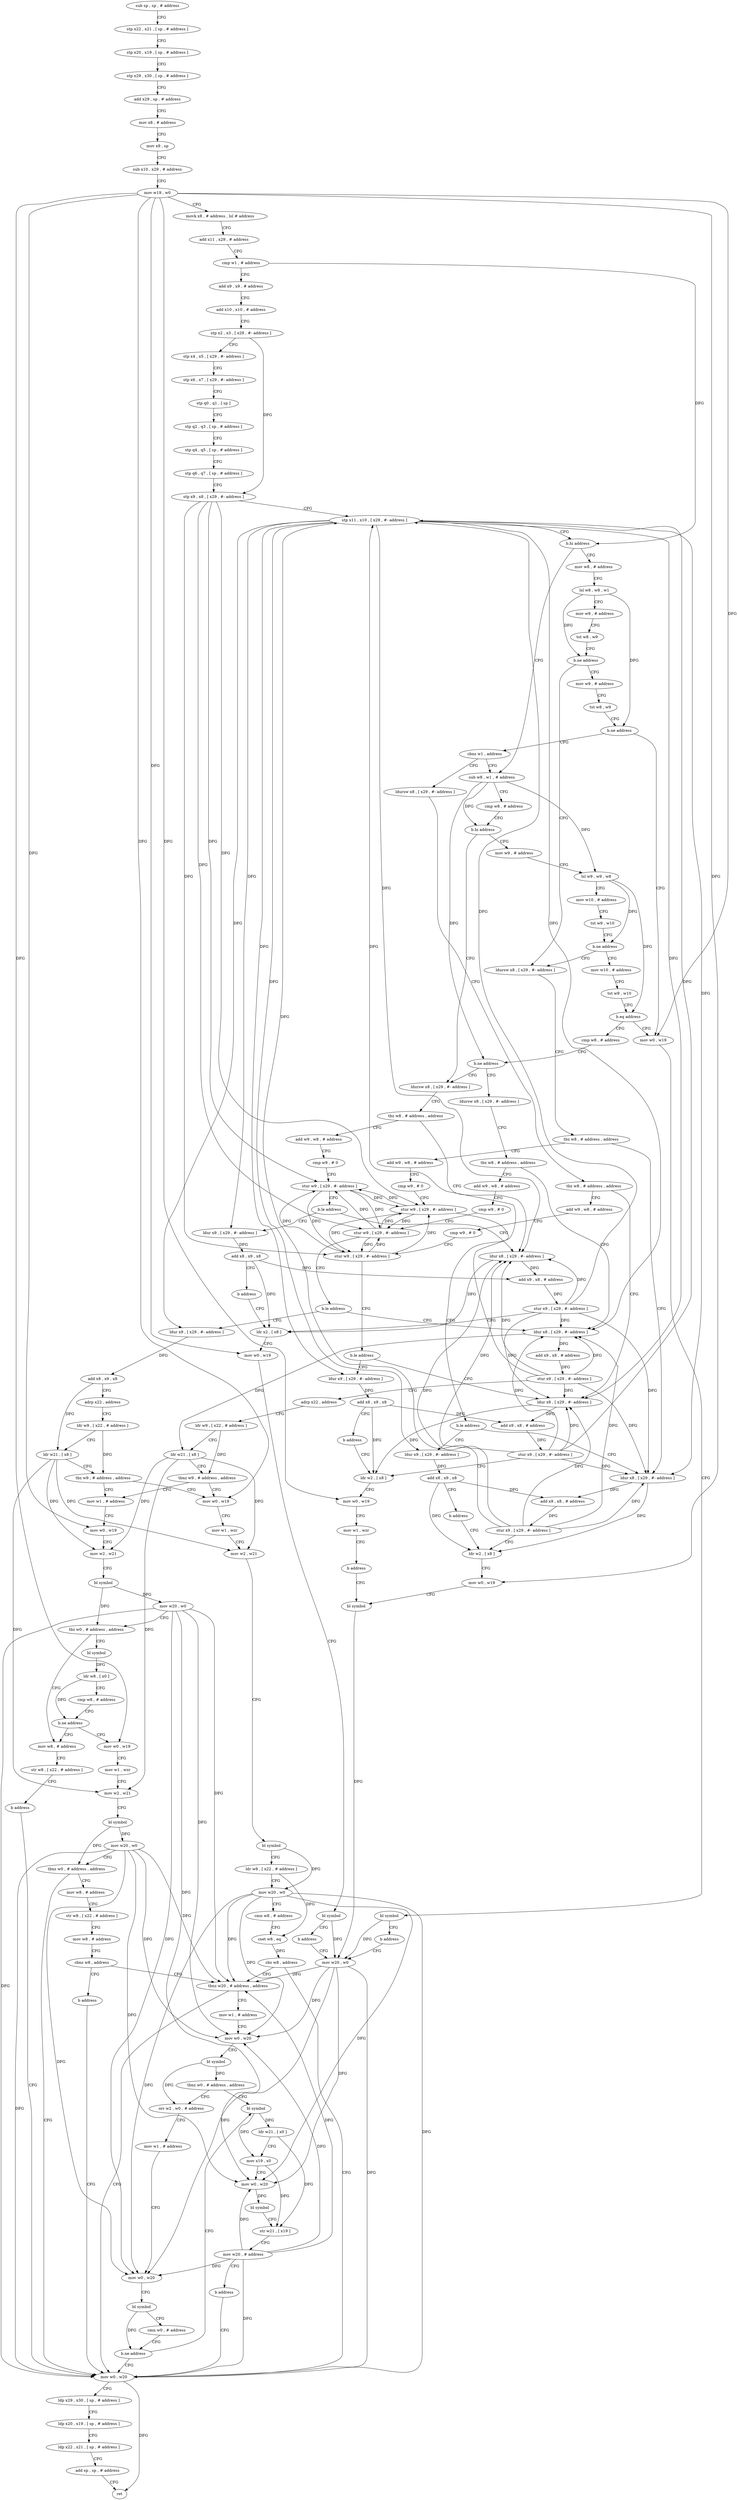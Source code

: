 digraph "func" {
"4272844" [label = "sub sp , sp , # address" ]
"4272848" [label = "stp x22 , x21 , [ sp , # address ]" ]
"4272852" [label = "stp x20 , x19 , [ sp , # address ]" ]
"4272856" [label = "stp x29 , x30 , [ sp , # address ]" ]
"4272860" [label = "add x29 , sp , # address" ]
"4272864" [label = "mov x8 , # address" ]
"4272868" [label = "mov x9 , sp" ]
"4272872" [label = "sub x10 , x29 , # address" ]
"4272876" [label = "mov w19 , w0" ]
"4272880" [label = "movk x8 , # address , lsl # address" ]
"4272884" [label = "add x11 , x29 , # address" ]
"4272888" [label = "cmp w1 , # address" ]
"4272892" [label = "add x9 , x9 , # address" ]
"4272896" [label = "add x10 , x10 , # address" ]
"4272900" [label = "stp x2 , x3 , [ x29 , #- address ]" ]
"4272904" [label = "stp x4 , x5 , [ x29 , #- address ]" ]
"4272908" [label = "stp x6 , x7 , [ x29 , #- address ]" ]
"4272912" [label = "stp q0 , q1 , [ sp ]" ]
"4272916" [label = "stp q2 , q3 , [ sp , # address ]" ]
"4272920" [label = "stp q4 , q5 , [ sp , # address ]" ]
"4272924" [label = "stp q6 , q7 , [ sp , # address ]" ]
"4272928" [label = "stp x9 , x8 , [ x29 , #- address ]" ]
"4272932" [label = "stp x11 , x10 , [ x29 , #- address ]" ]
"4272936" [label = "b.hi address" ]
"4273028" [label = "sub w8 , w1 , # address" ]
"4272940" [label = "mov w8 , # address" ]
"4273032" [label = "cmp w8 , # address" ]
"4273036" [label = "b.hi address" ]
"4273304" [label = "ldursw x8 , [ x29 , #- address ]" ]
"4273040" [label = "mov w9 , # address" ]
"4272944" [label = "lsl w8 , w8 , w1" ]
"4272948" [label = "mov w9 , # address" ]
"4272952" [label = "tst w8 , w9" ]
"4272956" [label = "b.ne address" ]
"4273084" [label = "ldursw x8 , [ x29 , #- address ]" ]
"4272960" [label = "mov w9 , # address" ]
"4273308" [label = "tbz w8 , # address , address" ]
"4273328" [label = "ldur x8 , [ x29 , #- address ]" ]
"4273312" [label = "add w9 , w8 , # address" ]
"4273044" [label = "lsl w9 , w9 , w8" ]
"4273048" [label = "mov w10 , # address" ]
"4273052" [label = "tst w9 , w10" ]
"4273056" [label = "b.ne address" ]
"4273060" [label = "mov w10 , # address" ]
"4273088" [label = "tbz w8 , # address , address" ]
"4273108" [label = "ldur x8 , [ x29 , #- address ]" ]
"4273092" [label = "add w9 , w8 , # address" ]
"4272964" [label = "tst w8 , w9" ]
"4272968" [label = "b.ne address" ]
"4273072" [label = "mov w0 , w19" ]
"4272972" [label = "cbnz w1 , address" ]
"4273332" [label = "add x9 , x8 , # address" ]
"4273336" [label = "stur x9 , [ x29 , #- address ]" ]
"4273340" [label = "ldr x2 , [ x8 ]" ]
"4273316" [label = "cmp w9 , # 0" ]
"4273320" [label = "stur w9 , [ x29 , #- address ]" ]
"4273324" [label = "b.le address" ]
"4273528" [label = "ldur x9 , [ x29 , #- address ]" ]
"4273064" [label = "tst w9 , w10" ]
"4273068" [label = "b.eq address" ]
"4273160" [label = "cmp w8 , # address" ]
"4273112" [label = "add x9 , x8 , # address" ]
"4273116" [label = "stur x9 , [ x29 , #- address ]" ]
"4273120" [label = "ldr w2 , [ x8 ]" ]
"4273096" [label = "cmp w9 , # 0" ]
"4273100" [label = "stur w9 , [ x29 , #- address ]" ]
"4273104" [label = "b.le address" ]
"4273356" [label = "ldur x9 , [ x29 , #- address ]" ]
"4273076" [label = "bl symbol" ]
"4273080" [label = "b address" ]
"4273132" [label = "mov w20 , w0" ]
"4272976" [label = "ldursw x8 , [ x29 , #- address ]" ]
"4273136" [label = "mov w0 , w20" ]
"4273532" [label = "add x8 , x9 , x8" ]
"4273536" [label = "b address" ]
"4273164" [label = "b.ne address" ]
"4273168" [label = "ldursw x8 , [ x29 , #- address ]" ]
"4273360" [label = "add x8 , x9 , x8" ]
"4273364" [label = "b address" ]
"4272980" [label = "tbz w8 , # address , address" ]
"4273000" [label = "ldur x8 , [ x29 , #- address ]" ]
"4272984" [label = "add w9 , w8 , # address" ]
"4273344" [label = "mov w0 , w19" ]
"4273348" [label = "bl symbol" ]
"4273352" [label = "b address" ]
"4273172" [label = "tbz w8 , # address , address" ]
"4273192" [label = "ldur x8 , [ x29 , #- address ]" ]
"4273176" [label = "add w9 , w8 , # address" ]
"4273124" [label = "mov w0 , w19" ]
"4273128" [label = "bl symbol" ]
"4273004" [label = "add x9 , x8 , # address" ]
"4273008" [label = "stur x9 , [ x29 , #- address ]" ]
"4273012" [label = "ldr w2 , [ x8 ]" ]
"4272988" [label = "cmp w9 , # 0" ]
"4272992" [label = "stur w9 , [ x29 , #- address ]" ]
"4272996" [label = "b.le address" ]
"4273380" [label = "ldur x9 , [ x29 , #- address ]" ]
"4273196" [label = "add x9 , x8 , # address" ]
"4273200" [label = "stur x9 , [ x29 , #- address ]" ]
"4273204" [label = "adrp x22 , address" ]
"4273208" [label = "ldr w9 , [ x22 , # address ]" ]
"4273212" [label = "ldr w21 , [ x8 ]" ]
"4273216" [label = "tbnz w9 , # address , address" ]
"4273416" [label = "mov w0 , w19" ]
"4273220" [label = "mov w1 , # address" ]
"4273180" [label = "cmp w9 , # 0" ]
"4273184" [label = "stur w9 , [ x29 , #- address ]" ]
"4273188" [label = "b.le address" ]
"4273392" [label = "ldur x9 , [ x29 , #- address ]" ]
"4273384" [label = "add x8 , x9 , x8" ]
"4273388" [label = "b address" ]
"4273420" [label = "mov w1 , wzr" ]
"4273424" [label = "mov w2 , w21" ]
"4273428" [label = "bl symbol" ]
"4273432" [label = "ldr w8 , [ x22 , # address ]" ]
"4273436" [label = "mov w20 , w0" ]
"4273440" [label = "cmn w8 , # address" ]
"4273444" [label = "cset w8 , eq" ]
"4273448" [label = "cbz w8 , address" ]
"4273452" [label = "tbnz w20 , # address , address" ]
"4273224" [label = "mov w0 , w19" ]
"4273228" [label = "mov w2 , w21" ]
"4273232" [label = "bl symbol" ]
"4273236" [label = "mov w20 , w0" ]
"4273240" [label = "tbz w0 , # address , address" ]
"4273368" [label = "mov w8 , # address" ]
"4273244" [label = "bl symbol" ]
"4273396" [label = "add x8 , x9 , x8" ]
"4273400" [label = "adrp x22 , address" ]
"4273404" [label = "ldr w9 , [ x22 , # address ]" ]
"4273408" [label = "ldr w21 , [ x8 ]" ]
"4273412" [label = "tbz w9 , # address , address" ]
"4273016" [label = "mov w0 , w19" ]
"4273020" [label = "mov w1 , wzr" ]
"4273024" [label = "b address" ]
"4273140" [label = "ldp x29 , x30 , [ sp , # address ]" ]
"4273144" [label = "ldp x20 , x19 , [ sp , # address ]" ]
"4273148" [label = "ldp x22 , x21 , [ sp , # address ]" ]
"4273152" [label = "add sp , sp , # address" ]
"4273156" [label = "ret" ]
"4273456" [label = "mov w1 , # address" ]
"4273372" [label = "str w8 , [ x22 , # address ]" ]
"4273376" [label = "b address" ]
"4273248" [label = "ldr w8 , [ x0 ]" ]
"4273252" [label = "cmp w8 , # address" ]
"4273256" [label = "b.ne address" ]
"4273260" [label = "mov w0 , w19" ]
"4273460" [label = "mov w0 , w20" ]
"4273464" [label = "bl symbol" ]
"4273468" [label = "tbnz w0 , # address , address" ]
"4273496" [label = "bl symbol" ]
"4273472" [label = "orr w2 , w0 , # address" ]
"4273264" [label = "mov w1 , wzr" ]
"4273268" [label = "mov w2 , w21" ]
"4273272" [label = "bl symbol" ]
"4273276" [label = "mov w20 , w0" ]
"4273280" [label = "tbnz w0 , # address , address" ]
"4273284" [label = "mov w8 , # address" ]
"4273500" [label = "ldr w21 , [ x0 ]" ]
"4273504" [label = "mov x19 , x0" ]
"4273508" [label = "mov w0 , w20" ]
"4273512" [label = "bl symbol" ]
"4273516" [label = "str w21 , [ x19 ]" ]
"4273520" [label = "mov w20 , # address" ]
"4273524" [label = "b address" ]
"4273476" [label = "mov w1 , # address" ]
"4273480" [label = "mov w0 , w20" ]
"4273484" [label = "bl symbol" ]
"4273488" [label = "cmn w0 , # address" ]
"4273492" [label = "b.ne address" ]
"4273288" [label = "str w8 , [ x22 , # address ]" ]
"4273292" [label = "mov w8 , # address" ]
"4273296" [label = "cbnz w8 , address" ]
"4273300" [label = "b address" ]
"4272844" -> "4272848" [ label = "CFG" ]
"4272848" -> "4272852" [ label = "CFG" ]
"4272852" -> "4272856" [ label = "CFG" ]
"4272856" -> "4272860" [ label = "CFG" ]
"4272860" -> "4272864" [ label = "CFG" ]
"4272864" -> "4272868" [ label = "CFG" ]
"4272868" -> "4272872" [ label = "CFG" ]
"4272872" -> "4272876" [ label = "CFG" ]
"4272876" -> "4272880" [ label = "CFG" ]
"4272876" -> "4273072" [ label = "DFG" ]
"4272876" -> "4273344" [ label = "DFG" ]
"4272876" -> "4273124" [ label = "DFG" ]
"4272876" -> "4273016" [ label = "DFG" ]
"4272876" -> "4273416" [ label = "DFG" ]
"4272876" -> "4273224" [ label = "DFG" ]
"4272876" -> "4273260" [ label = "DFG" ]
"4272880" -> "4272884" [ label = "CFG" ]
"4272884" -> "4272888" [ label = "CFG" ]
"4272888" -> "4272892" [ label = "CFG" ]
"4272888" -> "4272936" [ label = "DFG" ]
"4272892" -> "4272896" [ label = "CFG" ]
"4272896" -> "4272900" [ label = "CFG" ]
"4272900" -> "4272904" [ label = "CFG" ]
"4272900" -> "4272928" [ label = "DFG" ]
"4272904" -> "4272908" [ label = "CFG" ]
"4272908" -> "4272912" [ label = "CFG" ]
"4272912" -> "4272916" [ label = "CFG" ]
"4272916" -> "4272920" [ label = "CFG" ]
"4272920" -> "4272924" [ label = "CFG" ]
"4272924" -> "4272928" [ label = "CFG" ]
"4272928" -> "4272932" [ label = "CFG" ]
"4272928" -> "4273320" [ label = "DFG" ]
"4272928" -> "4273100" [ label = "DFG" ]
"4272928" -> "4272992" [ label = "DFG" ]
"4272928" -> "4273184" [ label = "DFG" ]
"4272932" -> "4272936" [ label = "CFG" ]
"4272932" -> "4273328" [ label = "DFG" ]
"4272932" -> "4273108" [ label = "DFG" ]
"4272932" -> "4273000" [ label = "DFG" ]
"4272932" -> "4273192" [ label = "DFG" ]
"4272932" -> "4273528" [ label = "DFG" ]
"4272932" -> "4273356" [ label = "DFG" ]
"4272932" -> "4273380" [ label = "DFG" ]
"4272932" -> "4273392" [ label = "DFG" ]
"4272936" -> "4273028" [ label = "CFG" ]
"4272936" -> "4272940" [ label = "CFG" ]
"4273028" -> "4273032" [ label = "CFG" ]
"4273028" -> "4273036" [ label = "DFG" ]
"4273028" -> "4273044" [ label = "DFG" ]
"4273028" -> "4273164" [ label = "DFG" ]
"4272940" -> "4272944" [ label = "CFG" ]
"4273032" -> "4273036" [ label = "CFG" ]
"4273036" -> "4273304" [ label = "CFG" ]
"4273036" -> "4273040" [ label = "CFG" ]
"4273304" -> "4273308" [ label = "CFG" ]
"4273040" -> "4273044" [ label = "CFG" ]
"4272944" -> "4272948" [ label = "CFG" ]
"4272944" -> "4272956" [ label = "DFG" ]
"4272944" -> "4272968" [ label = "DFG" ]
"4272948" -> "4272952" [ label = "CFG" ]
"4272952" -> "4272956" [ label = "CFG" ]
"4272956" -> "4273084" [ label = "CFG" ]
"4272956" -> "4272960" [ label = "CFG" ]
"4273084" -> "4273088" [ label = "CFG" ]
"4272960" -> "4272964" [ label = "CFG" ]
"4273308" -> "4273328" [ label = "CFG" ]
"4273308" -> "4273312" [ label = "CFG" ]
"4273328" -> "4273332" [ label = "DFG" ]
"4273328" -> "4273340" [ label = "DFG" ]
"4273312" -> "4273316" [ label = "CFG" ]
"4273044" -> "4273048" [ label = "CFG" ]
"4273044" -> "4273056" [ label = "DFG" ]
"4273044" -> "4273068" [ label = "DFG" ]
"4273048" -> "4273052" [ label = "CFG" ]
"4273052" -> "4273056" [ label = "CFG" ]
"4273056" -> "4273084" [ label = "CFG" ]
"4273056" -> "4273060" [ label = "CFG" ]
"4273060" -> "4273064" [ label = "CFG" ]
"4273088" -> "4273108" [ label = "CFG" ]
"4273088" -> "4273092" [ label = "CFG" ]
"4273108" -> "4273112" [ label = "DFG" ]
"4273108" -> "4273120" [ label = "DFG" ]
"4273092" -> "4273096" [ label = "CFG" ]
"4272964" -> "4272968" [ label = "CFG" ]
"4272968" -> "4273072" [ label = "CFG" ]
"4272968" -> "4272972" [ label = "CFG" ]
"4273072" -> "4273076" [ label = "CFG" ]
"4272972" -> "4273028" [ label = "CFG" ]
"4272972" -> "4272976" [ label = "CFG" ]
"4273332" -> "4273336" [ label = "DFG" ]
"4273336" -> "4273340" [ label = "CFG" ]
"4273336" -> "4272932" [ label = "DFG" ]
"4273336" -> "4273328" [ label = "DFG" ]
"4273336" -> "4273108" [ label = "DFG" ]
"4273336" -> "4273000" [ label = "DFG" ]
"4273336" -> "4273192" [ label = "DFG" ]
"4273340" -> "4273344" [ label = "CFG" ]
"4273316" -> "4273320" [ label = "CFG" ]
"4273320" -> "4273324" [ label = "CFG" ]
"4273320" -> "4273100" [ label = "DFG" ]
"4273320" -> "4272992" [ label = "DFG" ]
"4273320" -> "4273184" [ label = "DFG" ]
"4273324" -> "4273528" [ label = "CFG" ]
"4273324" -> "4273328" [ label = "CFG" ]
"4273528" -> "4273532" [ label = "DFG" ]
"4273064" -> "4273068" [ label = "CFG" ]
"4273068" -> "4273160" [ label = "CFG" ]
"4273068" -> "4273072" [ label = "CFG" ]
"4273160" -> "4273164" [ label = "CFG" ]
"4273112" -> "4273116" [ label = "DFG" ]
"4273116" -> "4273120" [ label = "CFG" ]
"4273116" -> "4272932" [ label = "DFG" ]
"4273116" -> "4273328" [ label = "DFG" ]
"4273116" -> "4273108" [ label = "DFG" ]
"4273116" -> "4273000" [ label = "DFG" ]
"4273116" -> "4273192" [ label = "DFG" ]
"4273120" -> "4273124" [ label = "CFG" ]
"4273096" -> "4273100" [ label = "CFG" ]
"4273100" -> "4273104" [ label = "CFG" ]
"4273100" -> "4273320" [ label = "DFG" ]
"4273100" -> "4272992" [ label = "DFG" ]
"4273100" -> "4273184" [ label = "DFG" ]
"4273104" -> "4273356" [ label = "CFG" ]
"4273104" -> "4273108" [ label = "CFG" ]
"4273356" -> "4273360" [ label = "DFG" ]
"4273076" -> "4273080" [ label = "CFG" ]
"4273076" -> "4273132" [ label = "DFG" ]
"4273080" -> "4273132" [ label = "CFG" ]
"4273132" -> "4273136" [ label = "DFG" ]
"4273132" -> "4273452" [ label = "DFG" ]
"4273132" -> "4273460" [ label = "DFG" ]
"4273132" -> "4273508" [ label = "DFG" ]
"4273132" -> "4273480" [ label = "DFG" ]
"4272976" -> "4272980" [ label = "CFG" ]
"4273136" -> "4273140" [ label = "CFG" ]
"4273136" -> "4273156" [ label = "DFG" ]
"4273532" -> "4273536" [ label = "CFG" ]
"4273532" -> "4273332" [ label = "DFG" ]
"4273532" -> "4273340" [ label = "DFG" ]
"4273536" -> "4273340" [ label = "CFG" ]
"4273164" -> "4273304" [ label = "CFG" ]
"4273164" -> "4273168" [ label = "CFG" ]
"4273168" -> "4273172" [ label = "CFG" ]
"4273360" -> "4273364" [ label = "CFG" ]
"4273360" -> "4273112" [ label = "DFG" ]
"4273360" -> "4273120" [ label = "DFG" ]
"4273364" -> "4273120" [ label = "CFG" ]
"4272980" -> "4273000" [ label = "CFG" ]
"4272980" -> "4272984" [ label = "CFG" ]
"4273000" -> "4273004" [ label = "DFG" ]
"4273000" -> "4273012" [ label = "DFG" ]
"4272984" -> "4272988" [ label = "CFG" ]
"4273344" -> "4273348" [ label = "CFG" ]
"4273348" -> "4273352" [ label = "CFG" ]
"4273348" -> "4273132" [ label = "DFG" ]
"4273352" -> "4273132" [ label = "CFG" ]
"4273172" -> "4273192" [ label = "CFG" ]
"4273172" -> "4273176" [ label = "CFG" ]
"4273192" -> "4273196" [ label = "DFG" ]
"4273192" -> "4273212" [ label = "DFG" ]
"4273176" -> "4273180" [ label = "CFG" ]
"4273124" -> "4273128" [ label = "CFG" ]
"4273128" -> "4273132" [ label = "DFG" ]
"4273004" -> "4273008" [ label = "DFG" ]
"4273008" -> "4273012" [ label = "CFG" ]
"4273008" -> "4272932" [ label = "DFG" ]
"4273008" -> "4273328" [ label = "DFG" ]
"4273008" -> "4273108" [ label = "DFG" ]
"4273008" -> "4273000" [ label = "DFG" ]
"4273008" -> "4273192" [ label = "DFG" ]
"4273012" -> "4273016" [ label = "CFG" ]
"4272988" -> "4272992" [ label = "CFG" ]
"4272992" -> "4272996" [ label = "CFG" ]
"4272992" -> "4273320" [ label = "DFG" ]
"4272992" -> "4273100" [ label = "DFG" ]
"4272992" -> "4273184" [ label = "DFG" ]
"4272996" -> "4273380" [ label = "CFG" ]
"4272996" -> "4273000" [ label = "CFG" ]
"4273380" -> "4273384" [ label = "DFG" ]
"4273196" -> "4273200" [ label = "DFG" ]
"4273200" -> "4273204" [ label = "CFG" ]
"4273200" -> "4272932" [ label = "DFG" ]
"4273200" -> "4273328" [ label = "DFG" ]
"4273200" -> "4273108" [ label = "DFG" ]
"4273200" -> "4273000" [ label = "DFG" ]
"4273200" -> "4273192" [ label = "DFG" ]
"4273204" -> "4273208" [ label = "CFG" ]
"4273208" -> "4273212" [ label = "CFG" ]
"4273208" -> "4273216" [ label = "DFG" ]
"4273212" -> "4273216" [ label = "CFG" ]
"4273212" -> "4273424" [ label = "DFG" ]
"4273212" -> "4273228" [ label = "DFG" ]
"4273212" -> "4273268" [ label = "DFG" ]
"4273216" -> "4273416" [ label = "CFG" ]
"4273216" -> "4273220" [ label = "CFG" ]
"4273416" -> "4273420" [ label = "CFG" ]
"4273220" -> "4273224" [ label = "CFG" ]
"4273180" -> "4273184" [ label = "CFG" ]
"4273184" -> "4273188" [ label = "CFG" ]
"4273184" -> "4273320" [ label = "DFG" ]
"4273184" -> "4273100" [ label = "DFG" ]
"4273184" -> "4272992" [ label = "DFG" ]
"4273188" -> "4273392" [ label = "CFG" ]
"4273188" -> "4273192" [ label = "CFG" ]
"4273392" -> "4273396" [ label = "DFG" ]
"4273384" -> "4273388" [ label = "CFG" ]
"4273384" -> "4273004" [ label = "DFG" ]
"4273384" -> "4273012" [ label = "DFG" ]
"4273388" -> "4273012" [ label = "CFG" ]
"4273420" -> "4273424" [ label = "CFG" ]
"4273424" -> "4273428" [ label = "CFG" ]
"4273428" -> "4273432" [ label = "CFG" ]
"4273428" -> "4273436" [ label = "DFG" ]
"4273432" -> "4273436" [ label = "CFG" ]
"4273432" -> "4273444" [ label = "DFG" ]
"4273436" -> "4273440" [ label = "CFG" ]
"4273436" -> "4273136" [ label = "DFG" ]
"4273436" -> "4273452" [ label = "DFG" ]
"4273436" -> "4273460" [ label = "DFG" ]
"4273436" -> "4273508" [ label = "DFG" ]
"4273436" -> "4273480" [ label = "DFG" ]
"4273440" -> "4273444" [ label = "CFG" ]
"4273444" -> "4273448" [ label = "DFG" ]
"4273448" -> "4273136" [ label = "CFG" ]
"4273448" -> "4273452" [ label = "CFG" ]
"4273452" -> "4273136" [ label = "CFG" ]
"4273452" -> "4273456" [ label = "CFG" ]
"4273224" -> "4273228" [ label = "CFG" ]
"4273228" -> "4273232" [ label = "CFG" ]
"4273232" -> "4273236" [ label = "DFG" ]
"4273232" -> "4273240" [ label = "DFG" ]
"4273236" -> "4273240" [ label = "CFG" ]
"4273236" -> "4273136" [ label = "DFG" ]
"4273236" -> "4273452" [ label = "DFG" ]
"4273236" -> "4273460" [ label = "DFG" ]
"4273236" -> "4273508" [ label = "DFG" ]
"4273236" -> "4273480" [ label = "DFG" ]
"4273240" -> "4273368" [ label = "CFG" ]
"4273240" -> "4273244" [ label = "CFG" ]
"4273368" -> "4273372" [ label = "CFG" ]
"4273244" -> "4273248" [ label = "DFG" ]
"4273396" -> "4273400" [ label = "CFG" ]
"4273396" -> "4273408" [ label = "DFG" ]
"4273400" -> "4273404" [ label = "CFG" ]
"4273404" -> "4273408" [ label = "CFG" ]
"4273404" -> "4273412" [ label = "DFG" ]
"4273408" -> "4273412" [ label = "CFG" ]
"4273408" -> "4273424" [ label = "DFG" ]
"4273408" -> "4273228" [ label = "DFG" ]
"4273408" -> "4273268" [ label = "DFG" ]
"4273412" -> "4273220" [ label = "CFG" ]
"4273412" -> "4273416" [ label = "CFG" ]
"4273016" -> "4273020" [ label = "CFG" ]
"4273020" -> "4273024" [ label = "CFG" ]
"4273024" -> "4273128" [ label = "CFG" ]
"4273140" -> "4273144" [ label = "CFG" ]
"4273144" -> "4273148" [ label = "CFG" ]
"4273148" -> "4273152" [ label = "CFG" ]
"4273152" -> "4273156" [ label = "CFG" ]
"4273456" -> "4273460" [ label = "CFG" ]
"4273372" -> "4273376" [ label = "CFG" ]
"4273376" -> "4273136" [ label = "CFG" ]
"4273248" -> "4273252" [ label = "CFG" ]
"4273248" -> "4273256" [ label = "DFG" ]
"4273252" -> "4273256" [ label = "CFG" ]
"4273256" -> "4273368" [ label = "CFG" ]
"4273256" -> "4273260" [ label = "CFG" ]
"4273260" -> "4273264" [ label = "CFG" ]
"4273460" -> "4273464" [ label = "CFG" ]
"4273464" -> "4273468" [ label = "DFG" ]
"4273464" -> "4273472" [ label = "DFG" ]
"4273468" -> "4273496" [ label = "CFG" ]
"4273468" -> "4273472" [ label = "CFG" ]
"4273496" -> "4273500" [ label = "DFG" ]
"4273496" -> "4273504" [ label = "DFG" ]
"4273472" -> "4273476" [ label = "CFG" ]
"4273264" -> "4273268" [ label = "CFG" ]
"4273268" -> "4273272" [ label = "CFG" ]
"4273272" -> "4273276" [ label = "DFG" ]
"4273272" -> "4273280" [ label = "DFG" ]
"4273276" -> "4273280" [ label = "CFG" ]
"4273276" -> "4273136" [ label = "DFG" ]
"4273276" -> "4273452" [ label = "DFG" ]
"4273276" -> "4273460" [ label = "DFG" ]
"4273276" -> "4273508" [ label = "DFG" ]
"4273276" -> "4273480" [ label = "DFG" ]
"4273280" -> "4273136" [ label = "CFG" ]
"4273280" -> "4273284" [ label = "CFG" ]
"4273284" -> "4273288" [ label = "CFG" ]
"4273500" -> "4273504" [ label = "CFG" ]
"4273500" -> "4273516" [ label = "DFG" ]
"4273504" -> "4273508" [ label = "CFG" ]
"4273504" -> "4273516" [ label = "DFG" ]
"4273508" -> "4273512" [ label = "DFG" ]
"4273512" -> "4273516" [ label = "CFG" ]
"4273516" -> "4273520" [ label = "CFG" ]
"4273520" -> "4273524" [ label = "CFG" ]
"4273520" -> "4273136" [ label = "DFG" ]
"4273520" -> "4273452" [ label = "DFG" ]
"4273520" -> "4273460" [ label = "DFG" ]
"4273520" -> "4273508" [ label = "DFG" ]
"4273520" -> "4273480" [ label = "DFG" ]
"4273524" -> "4273136" [ label = "CFG" ]
"4273476" -> "4273480" [ label = "CFG" ]
"4273480" -> "4273484" [ label = "CFG" ]
"4273484" -> "4273488" [ label = "CFG" ]
"4273484" -> "4273492" [ label = "DFG" ]
"4273488" -> "4273492" [ label = "CFG" ]
"4273492" -> "4273136" [ label = "CFG" ]
"4273492" -> "4273496" [ label = "CFG" ]
"4273288" -> "4273292" [ label = "CFG" ]
"4273292" -> "4273296" [ label = "CFG" ]
"4273296" -> "4273452" [ label = "CFG" ]
"4273296" -> "4273300" [ label = "CFG" ]
"4273300" -> "4273136" [ label = "CFG" ]
}
